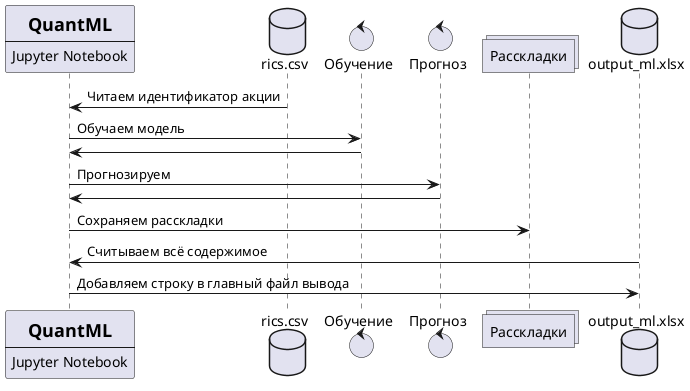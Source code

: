 @startuml proc

participant script [
    =QuantML
    ----
    Jupyter Notebook
]
database    "rics.csv"       as rics
control     "Обучение"       as learn
control     "Прогноз"        as pred
collections "Расскладки"     as csvs
database    "output_ml.xlsx" as output
script <- rics   : Читаем идентификатор акции
script -> learn  : Обучаем модель
script <- learn
script -> pred   : Прогнозируем
script <- pred
script -> csvs   : Сохраняем расскладки
script <- output : Считываем всё содержимое
script -> output : Добавляем строку в главный файл вывода

@enduml